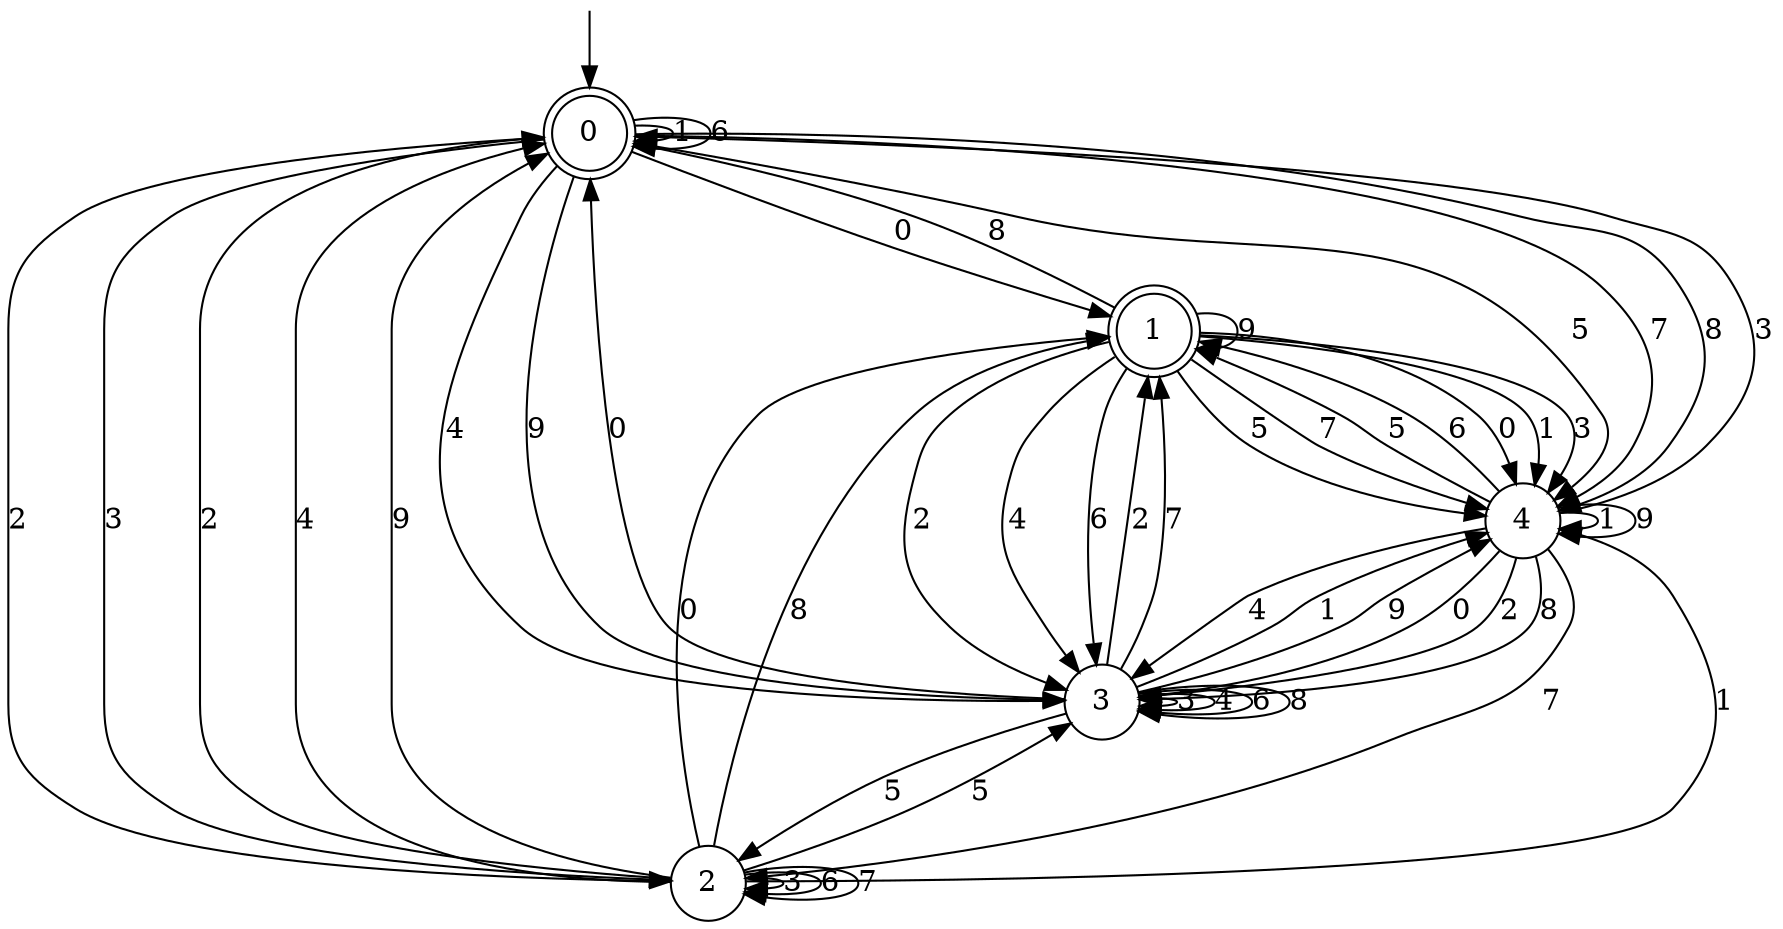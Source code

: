 digraph g {

	s0 [shape="doublecircle" label="0"];
	s1 [shape="doublecircle" label="1"];
	s2 [shape="circle" label="2"];
	s3 [shape="circle" label="3"];
	s4 [shape="circle" label="4"];
	s0 -> s1 [label="0"];
	s0 -> s0 [label="1"];
	s0 -> s2 [label="2"];
	s0 -> s2 [label="3"];
	s0 -> s3 [label="4"];
	s0 -> s4 [label="5"];
	s0 -> s0 [label="6"];
	s0 -> s4 [label="7"];
	s0 -> s4 [label="8"];
	s0 -> s3 [label="9"];
	s1 -> s4 [label="0"];
	s1 -> s4 [label="1"];
	s1 -> s3 [label="2"];
	s1 -> s4 [label="3"];
	s1 -> s3 [label="4"];
	s1 -> s4 [label="5"];
	s1 -> s3 [label="6"];
	s1 -> s4 [label="7"];
	s1 -> s0 [label="8"];
	s1 -> s1 [label="9"];
	s2 -> s1 [label="0"];
	s2 -> s4 [label="1"];
	s2 -> s0 [label="2"];
	s2 -> s2 [label="3"];
	s2 -> s0 [label="4"];
	s2 -> s3 [label="5"];
	s2 -> s2 [label="6"];
	s2 -> s2 [label="7"];
	s2 -> s1 [label="8"];
	s2 -> s0 [label="9"];
	s3 -> s0 [label="0"];
	s3 -> s4 [label="1"];
	s3 -> s1 [label="2"];
	s3 -> s3 [label="3"];
	s3 -> s3 [label="4"];
	s3 -> s2 [label="5"];
	s3 -> s3 [label="6"];
	s3 -> s1 [label="7"];
	s3 -> s3 [label="8"];
	s3 -> s4 [label="9"];
	s4 -> s3 [label="0"];
	s4 -> s4 [label="1"];
	s4 -> s3 [label="2"];
	s4 -> s0 [label="3"];
	s4 -> s3 [label="4"];
	s4 -> s1 [label="5"];
	s4 -> s1 [label="6"];
	s4 -> s2 [label="7"];
	s4 -> s3 [label="8"];
	s4 -> s4 [label="9"];

__start0 [label="" shape="none" width="0" height="0"];
__start0 -> s0;

}
